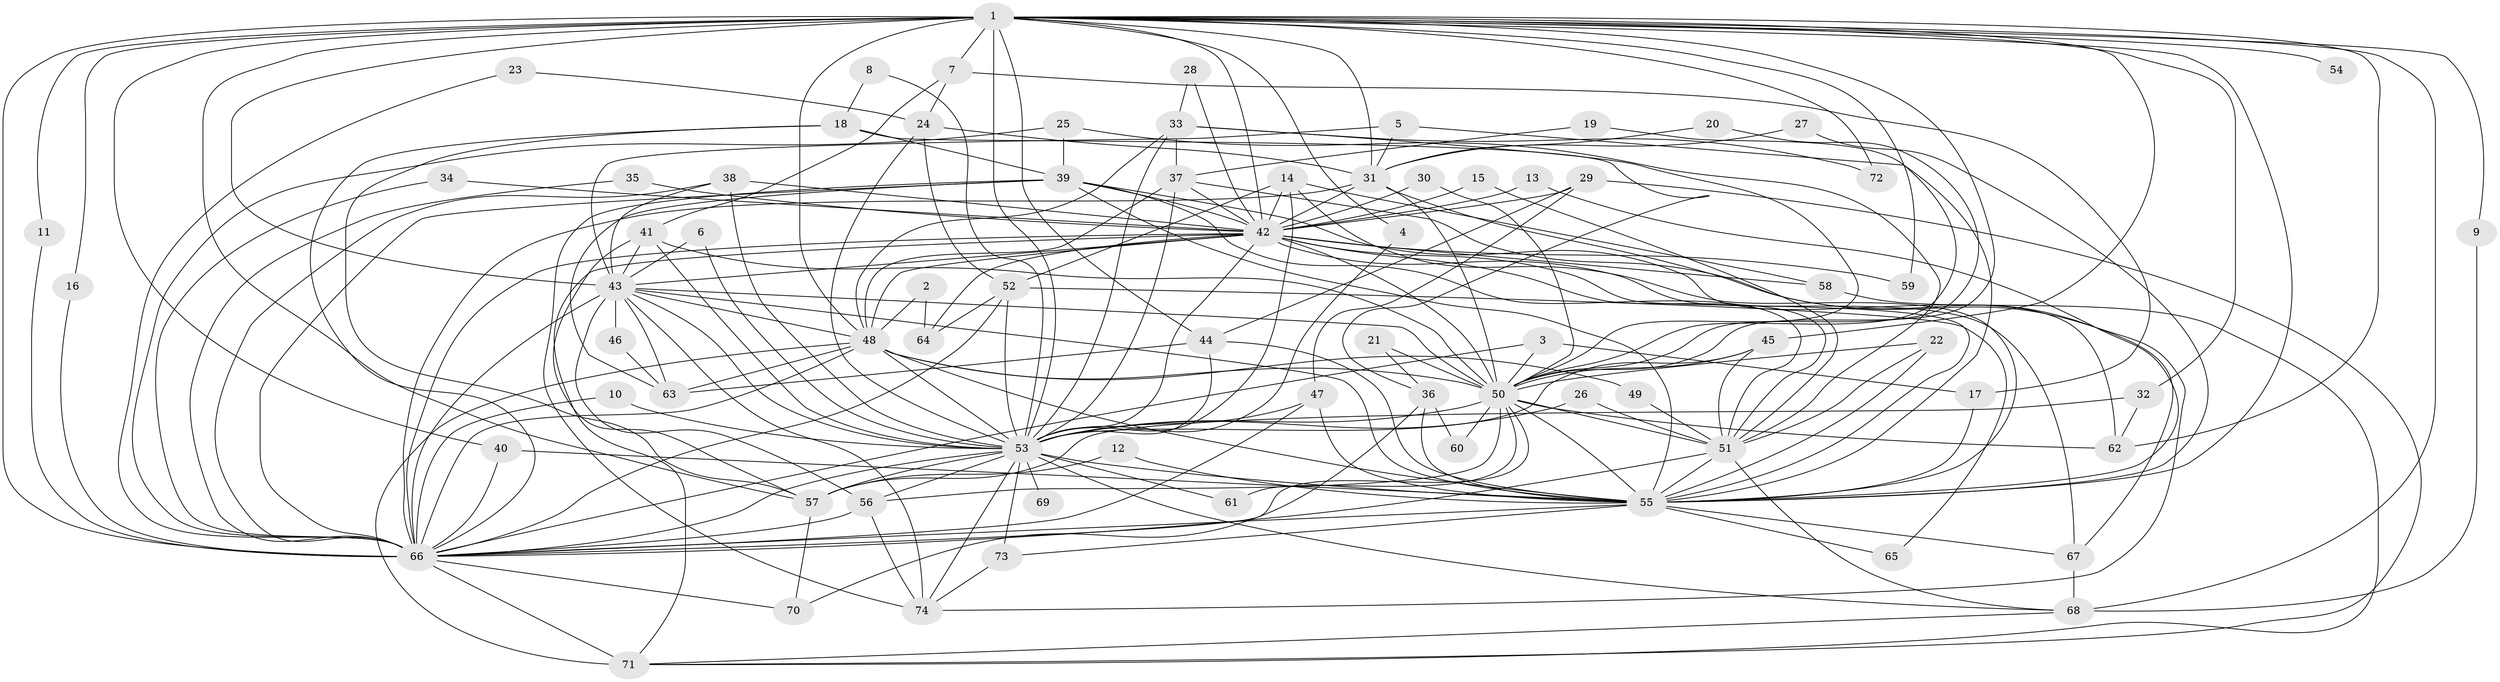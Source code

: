 // original degree distribution, {22: 0.013513513513513514, 21: 0.006756756756756757, 30: 0.006756756756756757, 33: 0.006756756756756757, 19: 0.006756756756756757, 29: 0.006756756756756757, 24: 0.006756756756756757, 12: 0.013513513513513514, 27: 0.006756756756756757, 2: 0.5135135135135135, 3: 0.20270270270270271, 6: 0.013513513513513514, 8: 0.02027027027027027, 4: 0.11486486486486487, 5: 0.060810810810810814}
// Generated by graph-tools (version 1.1) at 2025/25/03/09/25 03:25:38]
// undirected, 74 vertices, 204 edges
graph export_dot {
graph [start="1"]
  node [color=gray90,style=filled];
  1;
  2;
  3;
  4;
  5;
  6;
  7;
  8;
  9;
  10;
  11;
  12;
  13;
  14;
  15;
  16;
  17;
  18;
  19;
  20;
  21;
  22;
  23;
  24;
  25;
  26;
  27;
  28;
  29;
  30;
  31;
  32;
  33;
  34;
  35;
  36;
  37;
  38;
  39;
  40;
  41;
  42;
  43;
  44;
  45;
  46;
  47;
  48;
  49;
  50;
  51;
  52;
  53;
  54;
  55;
  56;
  57;
  58;
  59;
  60;
  61;
  62;
  63;
  64;
  65;
  66;
  67;
  68;
  69;
  70;
  71;
  72;
  73;
  74;
  1 -- 4 [weight=1.0];
  1 -- 7 [weight=2.0];
  1 -- 9 [weight=1.0];
  1 -- 11 [weight=1.0];
  1 -- 16 [weight=1.0];
  1 -- 31 [weight=1.0];
  1 -- 32 [weight=1.0];
  1 -- 40 [weight=1.0];
  1 -- 42 [weight=2.0];
  1 -- 43 [weight=3.0];
  1 -- 44 [weight=1.0];
  1 -- 45 [weight=1.0];
  1 -- 48 [weight=3.0];
  1 -- 50 [weight=2.0];
  1 -- 53 [weight=2.0];
  1 -- 54 [weight=2.0];
  1 -- 55 [weight=2.0];
  1 -- 57 [weight=2.0];
  1 -- 59 [weight=1.0];
  1 -- 62 [weight=1.0];
  1 -- 66 [weight=6.0];
  1 -- 68 [weight=2.0];
  1 -- 72 [weight=1.0];
  2 -- 48 [weight=1.0];
  2 -- 64 [weight=1.0];
  3 -- 17 [weight=1.0];
  3 -- 50 [weight=1.0];
  3 -- 66 [weight=1.0];
  4 -- 53 [weight=1.0];
  5 -- 31 [weight=1.0];
  5 -- 43 [weight=1.0];
  5 -- 55 [weight=1.0];
  6 -- 43 [weight=1.0];
  6 -- 53 [weight=1.0];
  7 -- 17 [weight=1.0];
  7 -- 24 [weight=1.0];
  7 -- 41 [weight=1.0];
  8 -- 18 [weight=1.0];
  8 -- 53 [weight=1.0];
  9 -- 68 [weight=1.0];
  10 -- 53 [weight=1.0];
  10 -- 66 [weight=1.0];
  11 -- 66 [weight=1.0];
  12 -- 55 [weight=1.0];
  12 -- 57 [weight=1.0];
  13 -- 42 [weight=1.0];
  13 -- 55 [weight=1.0];
  14 -- 42 [weight=1.0];
  14 -- 52 [weight=1.0];
  14 -- 53 [weight=1.0];
  14 -- 55 [weight=1.0];
  14 -- 58 [weight=1.0];
  15 -- 42 [weight=1.0];
  15 -- 51 [weight=1.0];
  16 -- 66 [weight=1.0];
  17 -- 55 [weight=1.0];
  18 -- 36 [weight=1.0];
  18 -- 39 [weight=1.0];
  18 -- 57 [weight=1.0];
  18 -- 66 [weight=1.0];
  19 -- 37 [weight=1.0];
  19 -- 50 [weight=1.0];
  20 -- 31 [weight=1.0];
  20 -- 50 [weight=1.0];
  21 -- 36 [weight=1.0];
  21 -- 50 [weight=1.0];
  22 -- 50 [weight=1.0];
  22 -- 51 [weight=1.0];
  22 -- 55 [weight=1.0];
  23 -- 24 [weight=1.0];
  23 -- 66 [weight=1.0];
  24 -- 31 [weight=1.0];
  24 -- 52 [weight=1.0];
  24 -- 53 [weight=1.0];
  25 -- 39 [weight=1.0];
  25 -- 51 [weight=1.0];
  25 -- 66 [weight=1.0];
  26 -- 51 [weight=1.0];
  26 -- 53 [weight=1.0];
  27 -- 31 [weight=1.0];
  27 -- 55 [weight=1.0];
  28 -- 33 [weight=1.0];
  28 -- 42 [weight=1.0];
  29 -- 42 [weight=1.0];
  29 -- 44 [weight=1.0];
  29 -- 47 [weight=1.0];
  29 -- 71 [weight=1.0];
  30 -- 42 [weight=2.0];
  30 -- 50 [weight=1.0];
  31 -- 42 [weight=1.0];
  31 -- 50 [weight=1.0];
  31 -- 66 [weight=1.0];
  31 -- 67 [weight=1.0];
  32 -- 57 [weight=1.0];
  32 -- 62 [weight=1.0];
  33 -- 37 [weight=1.0];
  33 -- 48 [weight=1.0];
  33 -- 50 [weight=1.0];
  33 -- 53 [weight=1.0];
  33 -- 72 [weight=1.0];
  34 -- 42 [weight=1.0];
  34 -- 66 [weight=1.0];
  35 -- 42 [weight=1.0];
  35 -- 66 [weight=1.0];
  36 -- 55 [weight=1.0];
  36 -- 60 [weight=1.0];
  36 -- 70 [weight=1.0];
  37 -- 42 [weight=1.0];
  37 -- 48 [weight=1.0];
  37 -- 53 [weight=1.0];
  37 -- 74 [weight=1.0];
  38 -- 42 [weight=2.0];
  38 -- 43 [weight=1.0];
  38 -- 53 [weight=1.0];
  38 -- 66 [weight=1.0];
  39 -- 42 [weight=2.0];
  39 -- 51 [weight=1.0];
  39 -- 55 [weight=1.0];
  39 -- 62 [weight=1.0];
  39 -- 63 [weight=1.0];
  39 -- 66 [weight=1.0];
  39 -- 74 [weight=1.0];
  40 -- 55 [weight=1.0];
  40 -- 66 [weight=1.0];
  41 -- 43 [weight=1.0];
  41 -- 50 [weight=2.0];
  41 -- 53 [weight=1.0];
  41 -- 57 [weight=1.0];
  42 -- 43 [weight=1.0];
  42 -- 48 [weight=2.0];
  42 -- 50 [weight=1.0];
  42 -- 51 [weight=1.0];
  42 -- 53 [weight=1.0];
  42 -- 55 [weight=1.0];
  42 -- 58 [weight=1.0];
  42 -- 59 [weight=1.0];
  42 -- 64 [weight=2.0];
  42 -- 66 [weight=2.0];
  42 -- 67 [weight=1.0];
  42 -- 71 [weight=1.0];
  43 -- 46 [weight=1.0];
  43 -- 48 [weight=1.0];
  43 -- 50 [weight=1.0];
  43 -- 53 [weight=1.0];
  43 -- 55 [weight=1.0];
  43 -- 56 [weight=1.0];
  43 -- 63 [weight=1.0];
  43 -- 66 [weight=3.0];
  43 -- 74 [weight=1.0];
  44 -- 53 [weight=1.0];
  44 -- 55 [weight=1.0];
  44 -- 63 [weight=1.0];
  45 -- 50 [weight=1.0];
  45 -- 51 [weight=1.0];
  45 -- 53 [weight=1.0];
  46 -- 63 [weight=1.0];
  47 -- 53 [weight=1.0];
  47 -- 55 [weight=1.0];
  47 -- 66 [weight=1.0];
  48 -- 49 [weight=1.0];
  48 -- 50 [weight=1.0];
  48 -- 53 [weight=2.0];
  48 -- 55 [weight=2.0];
  48 -- 63 [weight=1.0];
  48 -- 66 [weight=2.0];
  48 -- 71 [weight=3.0];
  49 -- 51 [weight=1.0];
  50 -- 51 [weight=1.0];
  50 -- 53 [weight=1.0];
  50 -- 55 [weight=1.0];
  50 -- 56 [weight=1.0];
  50 -- 60 [weight=1.0];
  50 -- 61 [weight=1.0];
  50 -- 62 [weight=1.0];
  50 -- 66 [weight=2.0];
  51 -- 55 [weight=1.0];
  51 -- 66 [weight=1.0];
  51 -- 68 [weight=1.0];
  52 -- 53 [weight=1.0];
  52 -- 64 [weight=1.0];
  52 -- 65 [weight=1.0];
  52 -- 66 [weight=2.0];
  53 -- 55 [weight=1.0];
  53 -- 56 [weight=1.0];
  53 -- 57 [weight=1.0];
  53 -- 61 [weight=1.0];
  53 -- 66 [weight=2.0];
  53 -- 68 [weight=1.0];
  53 -- 69 [weight=1.0];
  53 -- 73 [weight=1.0];
  53 -- 74 [weight=1.0];
  55 -- 65 [weight=1.0];
  55 -- 66 [weight=2.0];
  55 -- 67 [weight=1.0];
  55 -- 73 [weight=1.0];
  56 -- 66 [weight=2.0];
  56 -- 74 [weight=1.0];
  57 -- 70 [weight=1.0];
  58 -- 71 [weight=1.0];
  66 -- 70 [weight=1.0];
  66 -- 71 [weight=1.0];
  67 -- 68 [weight=1.0];
  68 -- 71 [weight=1.0];
  73 -- 74 [weight=1.0];
}
